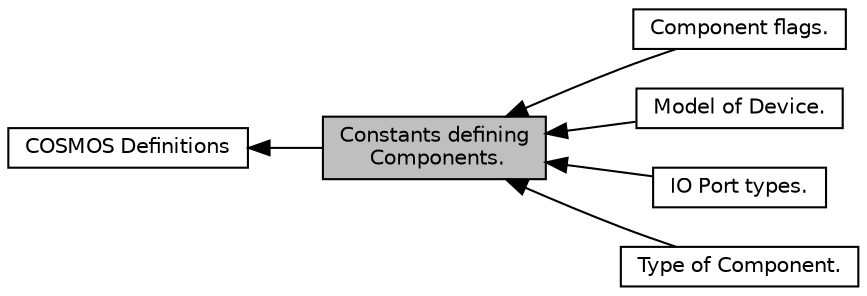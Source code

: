 digraph "Constants defining Components."
{
  edge [fontname="Helvetica",fontsize="10",labelfontname="Helvetica",labelfontsize="10"];
  node [fontname="Helvetica",fontsize="10",shape=record];
  rankdir=LR;
  Node1 [label="COSMOS Definitions",height=0.2,width=0.4,color="black", fillcolor="white", style="filled",URL="$group__defs.html"];
  Node0 [label="Constants defining\l Components.",height=0.2,width=0.4,color="black", fillcolor="grey75", style="filled", fontcolor="black"];
  Node4 [label="Component flags.",height=0.2,width=0.4,color="black", fillcolor="white", style="filled",URL="$group__defs__comp__flag.html"];
  Node3 [label="Model of Device.",height=0.2,width=0.4,color="black", fillcolor="white", style="filled",URL="$group__defs__comp__model.html"];
  Node5 [label="IO Port types.",height=0.2,width=0.4,color="black", fillcolor="white", style="filled",URL="$group__defs__comp__port.html"];
  Node2 [label="Type of Component.",height=0.2,width=0.4,color="black", fillcolor="white", style="filled",URL="$group__defs__comp__type.html"];
  Node1->Node0 [shape=plaintext, dir="back", style="solid"];
  Node0->Node2 [shape=plaintext, dir="back", style="solid"];
  Node0->Node3 [shape=plaintext, dir="back", style="solid"];
  Node0->Node4 [shape=plaintext, dir="back", style="solid"];
  Node0->Node5 [shape=plaintext, dir="back", style="solid"];
}
